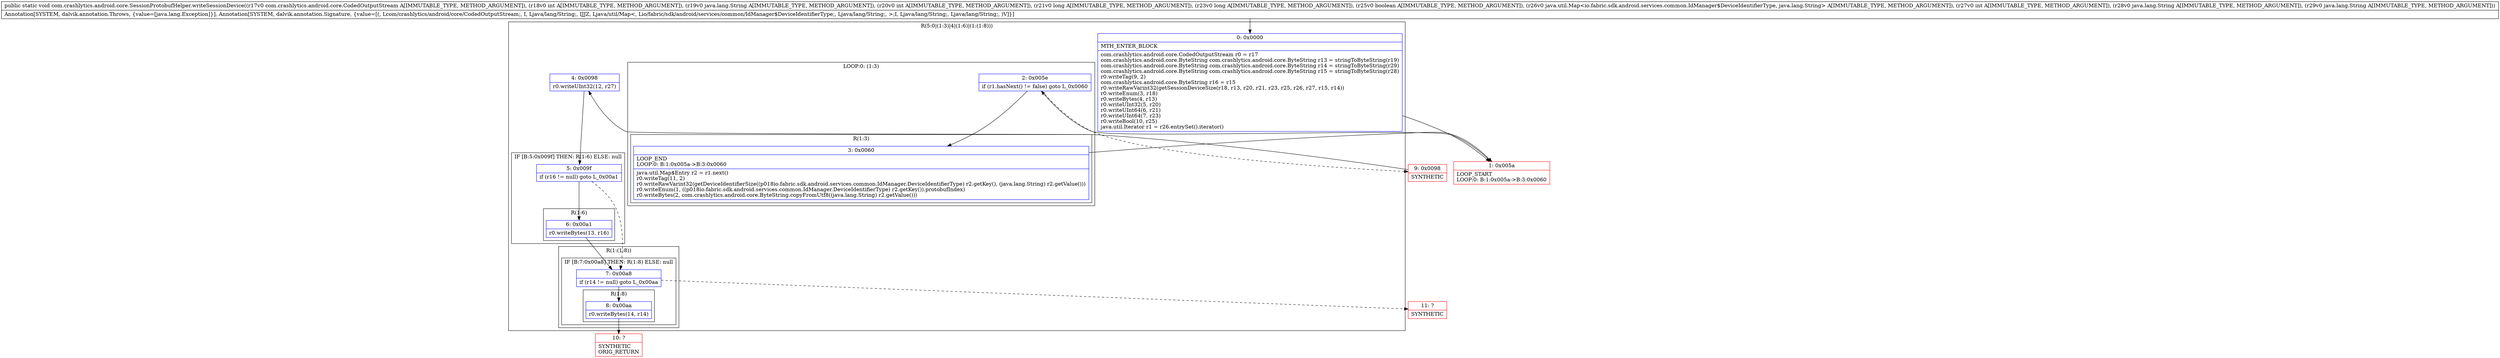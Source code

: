 digraph "CFG forcom.crashlytics.android.core.SessionProtobufHelper.writeSessionDevice(Lcom\/crashlytics\/android\/core\/CodedOutputStream;ILjava\/lang\/String;IJJZLjava\/util\/Map;ILjava\/lang\/String;Ljava\/lang\/String;)V" {
subgraph cluster_Region_642298130 {
label = "R(5:0|(1:3)|4|(1:6)|(1:(1:8)))";
node [shape=record,color=blue];
Node_0 [shape=record,label="{0\:\ 0x0000|MTH_ENTER_BLOCK\l|com.crashlytics.android.core.CodedOutputStream r0 = r17\lcom.crashlytics.android.core.ByteString com.crashlytics.android.core.ByteString r13 = stringToByteString(r19)\lcom.crashlytics.android.core.ByteString com.crashlytics.android.core.ByteString r14 = stringToByteString(r29)\lcom.crashlytics.android.core.ByteString com.crashlytics.android.core.ByteString r15 = stringToByteString(r28)\lr0.writeTag(9, 2)\lcom.crashlytics.android.core.ByteString r16 = r15\lr0.writeRawVarint32(getSessionDeviceSize(r18, r13, r20, r21, r23, r25, r26, r27, r15, r14))\lr0.writeEnum(3, r18)\lr0.writeBytes(4, r13)\lr0.writeUInt32(5, r20)\lr0.writeUInt64(6, r21)\lr0.writeUInt64(7, r23)\lr0.writeBool(10, r25)\ljava.util.Iterator r1 = r26.entrySet().iterator()\l}"];
subgraph cluster_LoopRegion_800068696 {
label = "LOOP:0: (1:3)";
node [shape=record,color=blue];
Node_2 [shape=record,label="{2\:\ 0x005e|if (r1.hasNext() != false) goto L_0x0060\l}"];
subgraph cluster_Region_409499071 {
label = "R(1:3)";
node [shape=record,color=blue];
Node_3 [shape=record,label="{3\:\ 0x0060|LOOP_END\lLOOP:0: B:1:0x005a\-\>B:3:0x0060\l|java.util.Map$Entry r2 = r1.next()\lr0.writeTag(11, 2)\lr0.writeRawVarint32(getDeviceIdentifierSize((p018io.fabric.sdk.android.services.common.IdManager.DeviceIdentifierType) r2.getKey(), (java.lang.String) r2.getValue()))\lr0.writeEnum(1, ((p018io.fabric.sdk.android.services.common.IdManager.DeviceIdentifierType) r2.getKey()).protobufIndex)\lr0.writeBytes(2, com.crashlytics.android.core.ByteString.copyFromUtf8((java.lang.String) r2.getValue()))\l}"];
}
}
Node_4 [shape=record,label="{4\:\ 0x0098|r0.writeUInt32(12, r27)\l}"];
subgraph cluster_IfRegion_1935447570 {
label = "IF [B:5:0x009f] THEN: R(1:6) ELSE: null";
node [shape=record,color=blue];
Node_5 [shape=record,label="{5\:\ 0x009f|if (r16 != null) goto L_0x00a1\l}"];
subgraph cluster_Region_343631062 {
label = "R(1:6)";
node [shape=record,color=blue];
Node_6 [shape=record,label="{6\:\ 0x00a1|r0.writeBytes(13, r16)\l}"];
}
}
subgraph cluster_Region_546075095 {
label = "R(1:(1:8))";
node [shape=record,color=blue];
subgraph cluster_IfRegion_675470120 {
label = "IF [B:7:0x00a8] THEN: R(1:8) ELSE: null";
node [shape=record,color=blue];
Node_7 [shape=record,label="{7\:\ 0x00a8|if (r14 != null) goto L_0x00aa\l}"];
subgraph cluster_Region_1264657271 {
label = "R(1:8)";
node [shape=record,color=blue];
Node_8 [shape=record,label="{8\:\ 0x00aa|r0.writeBytes(14, r14)\l}"];
}
}
}
}
Node_1 [shape=record,color=red,label="{1\:\ 0x005a|LOOP_START\lLOOP:0: B:1:0x005a\-\>B:3:0x0060\l}"];
Node_9 [shape=record,color=red,label="{9\:\ 0x0098|SYNTHETIC\l}"];
Node_10 [shape=record,color=red,label="{10\:\ ?|SYNTHETIC\lORIG_RETURN\l}"];
Node_11 [shape=record,color=red,label="{11\:\ ?|SYNTHETIC\l}"];
MethodNode[shape=record,label="{public static void com.crashlytics.android.core.SessionProtobufHelper.writeSessionDevice((r17v0 com.crashlytics.android.core.CodedOutputStream A[IMMUTABLE_TYPE, METHOD_ARGUMENT]), (r18v0 int A[IMMUTABLE_TYPE, METHOD_ARGUMENT]), (r19v0 java.lang.String A[IMMUTABLE_TYPE, METHOD_ARGUMENT]), (r20v0 int A[IMMUTABLE_TYPE, METHOD_ARGUMENT]), (r21v0 long A[IMMUTABLE_TYPE, METHOD_ARGUMENT]), (r23v0 long A[IMMUTABLE_TYPE, METHOD_ARGUMENT]), (r25v0 boolean A[IMMUTABLE_TYPE, METHOD_ARGUMENT]), (r26v0 java.util.Map\<io.fabric.sdk.android.services.common.IdManager$DeviceIdentifierType, java.lang.String\> A[IMMUTABLE_TYPE, METHOD_ARGUMENT]), (r27v0 int A[IMMUTABLE_TYPE, METHOD_ARGUMENT]), (r28v0 java.lang.String A[IMMUTABLE_TYPE, METHOD_ARGUMENT]), (r29v0 java.lang.String A[IMMUTABLE_TYPE, METHOD_ARGUMENT]))  | Annotation[SYSTEM, dalvik.annotation.Throws, \{value=[java.lang.Exception]\}], Annotation[SYSTEM, dalvik.annotation.Signature, \{value=[(, Lcom\/crashlytics\/android\/core\/CodedOutputStream;, I, Ljava\/lang\/String;, IJJZ, Ljava\/util\/Map\<, Lio\/fabric\/sdk\/android\/services\/common\/IdManager$DeviceIdentifierType;, Ljava\/lang\/String;, \>;I, Ljava\/lang\/String;, Ljava\/lang\/String;, )V]\}]\l}"];
MethodNode -> Node_0;
Node_0 -> Node_1;
Node_2 -> Node_3;
Node_2 -> Node_9[style=dashed];
Node_3 -> Node_1;
Node_4 -> Node_5;
Node_5 -> Node_6;
Node_5 -> Node_7[style=dashed];
Node_6 -> Node_7;
Node_7 -> Node_8;
Node_7 -> Node_11[style=dashed];
Node_8 -> Node_10;
Node_1 -> Node_2;
Node_9 -> Node_4;
}

